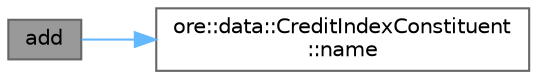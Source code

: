 digraph "add"
{
 // INTERACTIVE_SVG=YES
 // LATEX_PDF_SIZE
  bgcolor="transparent";
  edge [fontname=Helvetica,fontsize=10,labelfontname=Helvetica,labelfontsize=10];
  node [fontname=Helvetica,fontsize=10,shape=box,height=0.2,width=0.4];
  rankdir="LR";
  Node1 [label="add",height=0.2,width=0.4,color="gray40", fillcolor="grey60", style="filled", fontcolor="black",tooltip="Add a constituent. The constituent is not added if already present."];
  Node1 -> Node2 [color="steelblue1",style="solid"];
  Node2 [label="ore::data::CreditIndexConstituent\l::name",height=0.2,width=0.4,color="grey40", fillcolor="white", style="filled",URL="$classore_1_1data_1_1_credit_index_constituent.html#ae30bda01bc8b36197efbd785d2a9ddb7",tooltip=" "];
}
